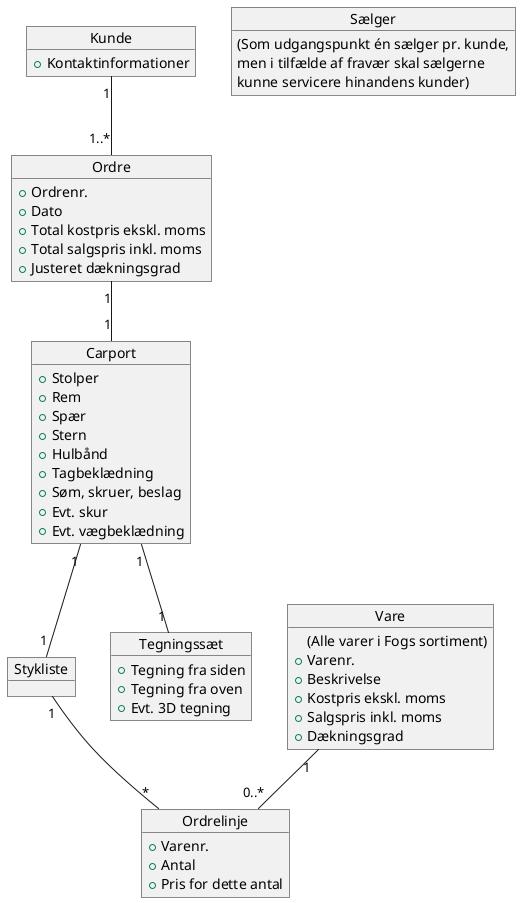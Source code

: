 @startuml
object Kunde {
+Kontaktinformationer
}
object Sælger {
(Som udgangspunkt én sælger pr. kunde,
men i tilfælde af fravær skal sælgerne
kunne servicere hinandens kunder)
}
object Carport {
+Stolper
+Rem
+Spær
+Stern
+Hulbånd
+Tagbeklædning
+Søm, skruer, beslag
+Evt. skur
+Evt. vægbeklædning
}
object Stykliste
object Tegningssæt {
+Tegning fra siden
+Tegning fra oven
+Evt. 3D tegning
}
object Ordre {
+Ordrenr.
+Dato
+Total kostpris ekskl. moms
+Total salgspris inkl. moms
+Justeret dækningsgrad
}
object Ordrelinje {
+Varenr.
+Antal
+Pris for dette antal
}
object Vare{
(Alle varer i Fogs sortiment)
+Varenr.
+Beskrivelse
+Kostpris ekskl. moms
+Salgspris inkl. moms
+Dækningsgrad
}

Kunde "1" -- "1..*" Ordre
Ordre "1" -- "1" Carport
Carport "1" -- "1" Tegningssæt
Carport "1" -- "1" Stykliste
Stykliste "1" -- "*" Ordrelinje
Vare "1" -- "0..*" Ordrelinje

@enduml